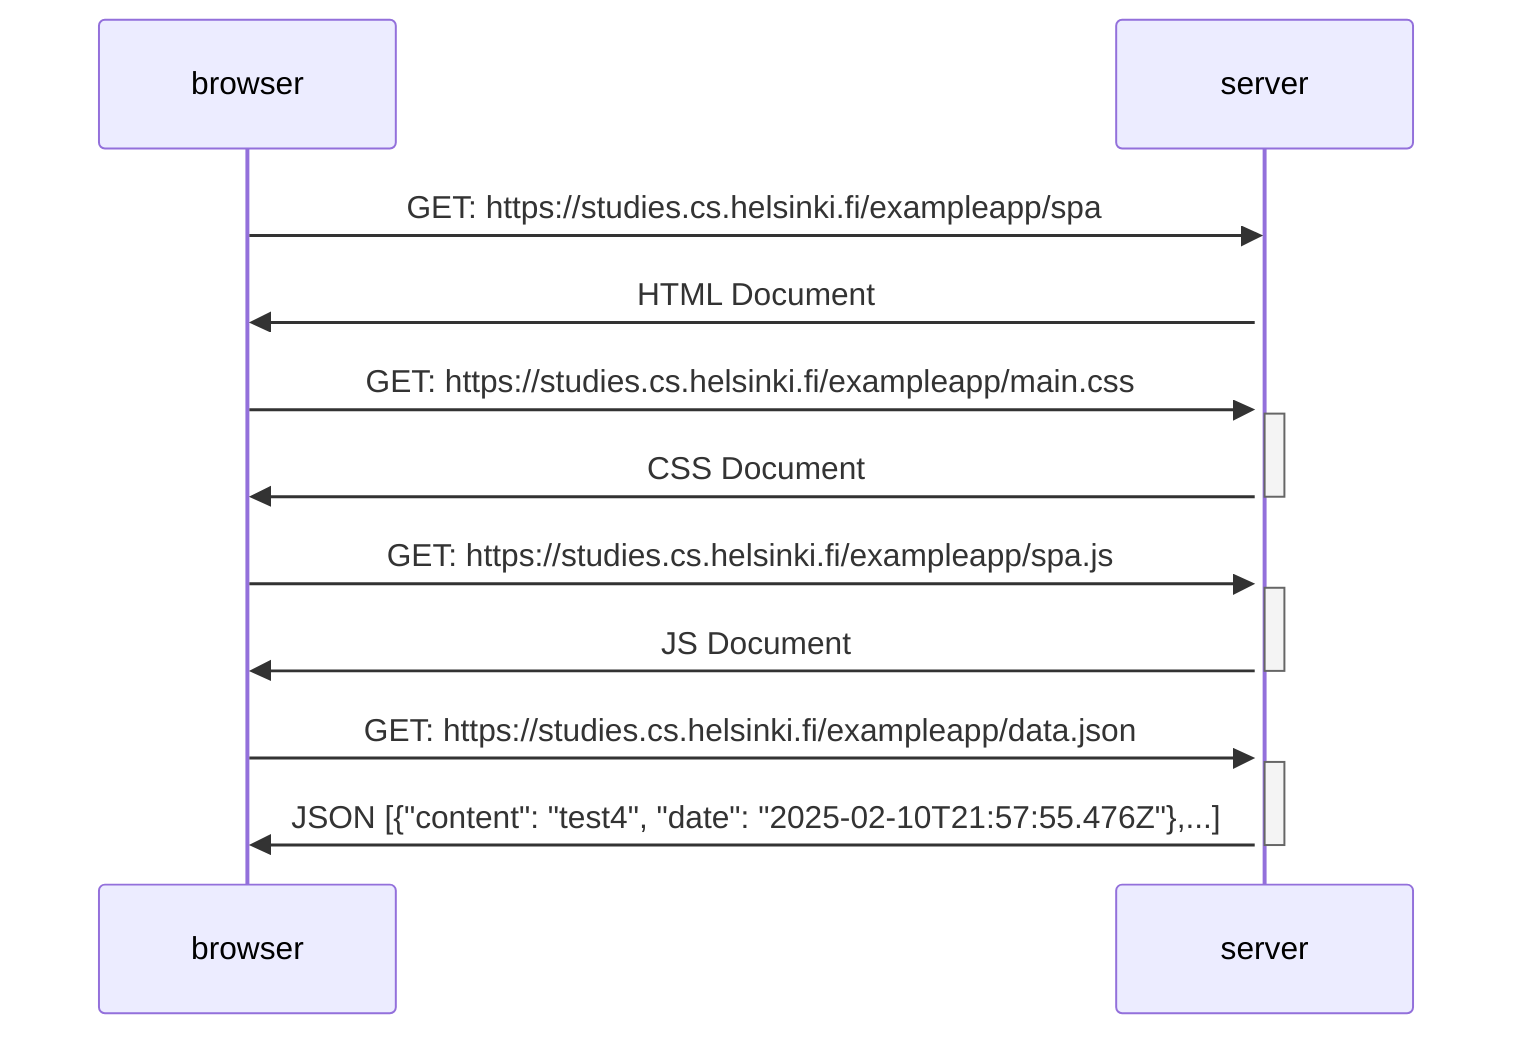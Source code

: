 sequenceDiagram
    participant browser
    participant server

    browser ->> server: GET: https://studies.cs.helsinki.fi/exampleapp/spa
    activate server
    server ->> browser: HTML Document

    browser ->> server: GET: https://studies.cs.helsinki.fi/exampleapp/main.css
    activate server
    server ->> browser: CSS Document
    deactivate server 

    browser ->> server: GET: https://studies.cs.helsinki.fi/exampleapp/spa.js
    activate server
    server ->> browser: JS Document
    deactivate server 

    browser ->> server: GET: https://studies.cs.helsinki.fi/exampleapp/data.json
    activate server
    server ->> browser: JSON [{"content": "test4", "date": "2025-02-10T21:57:55.476Z"},...]
    deactivate server